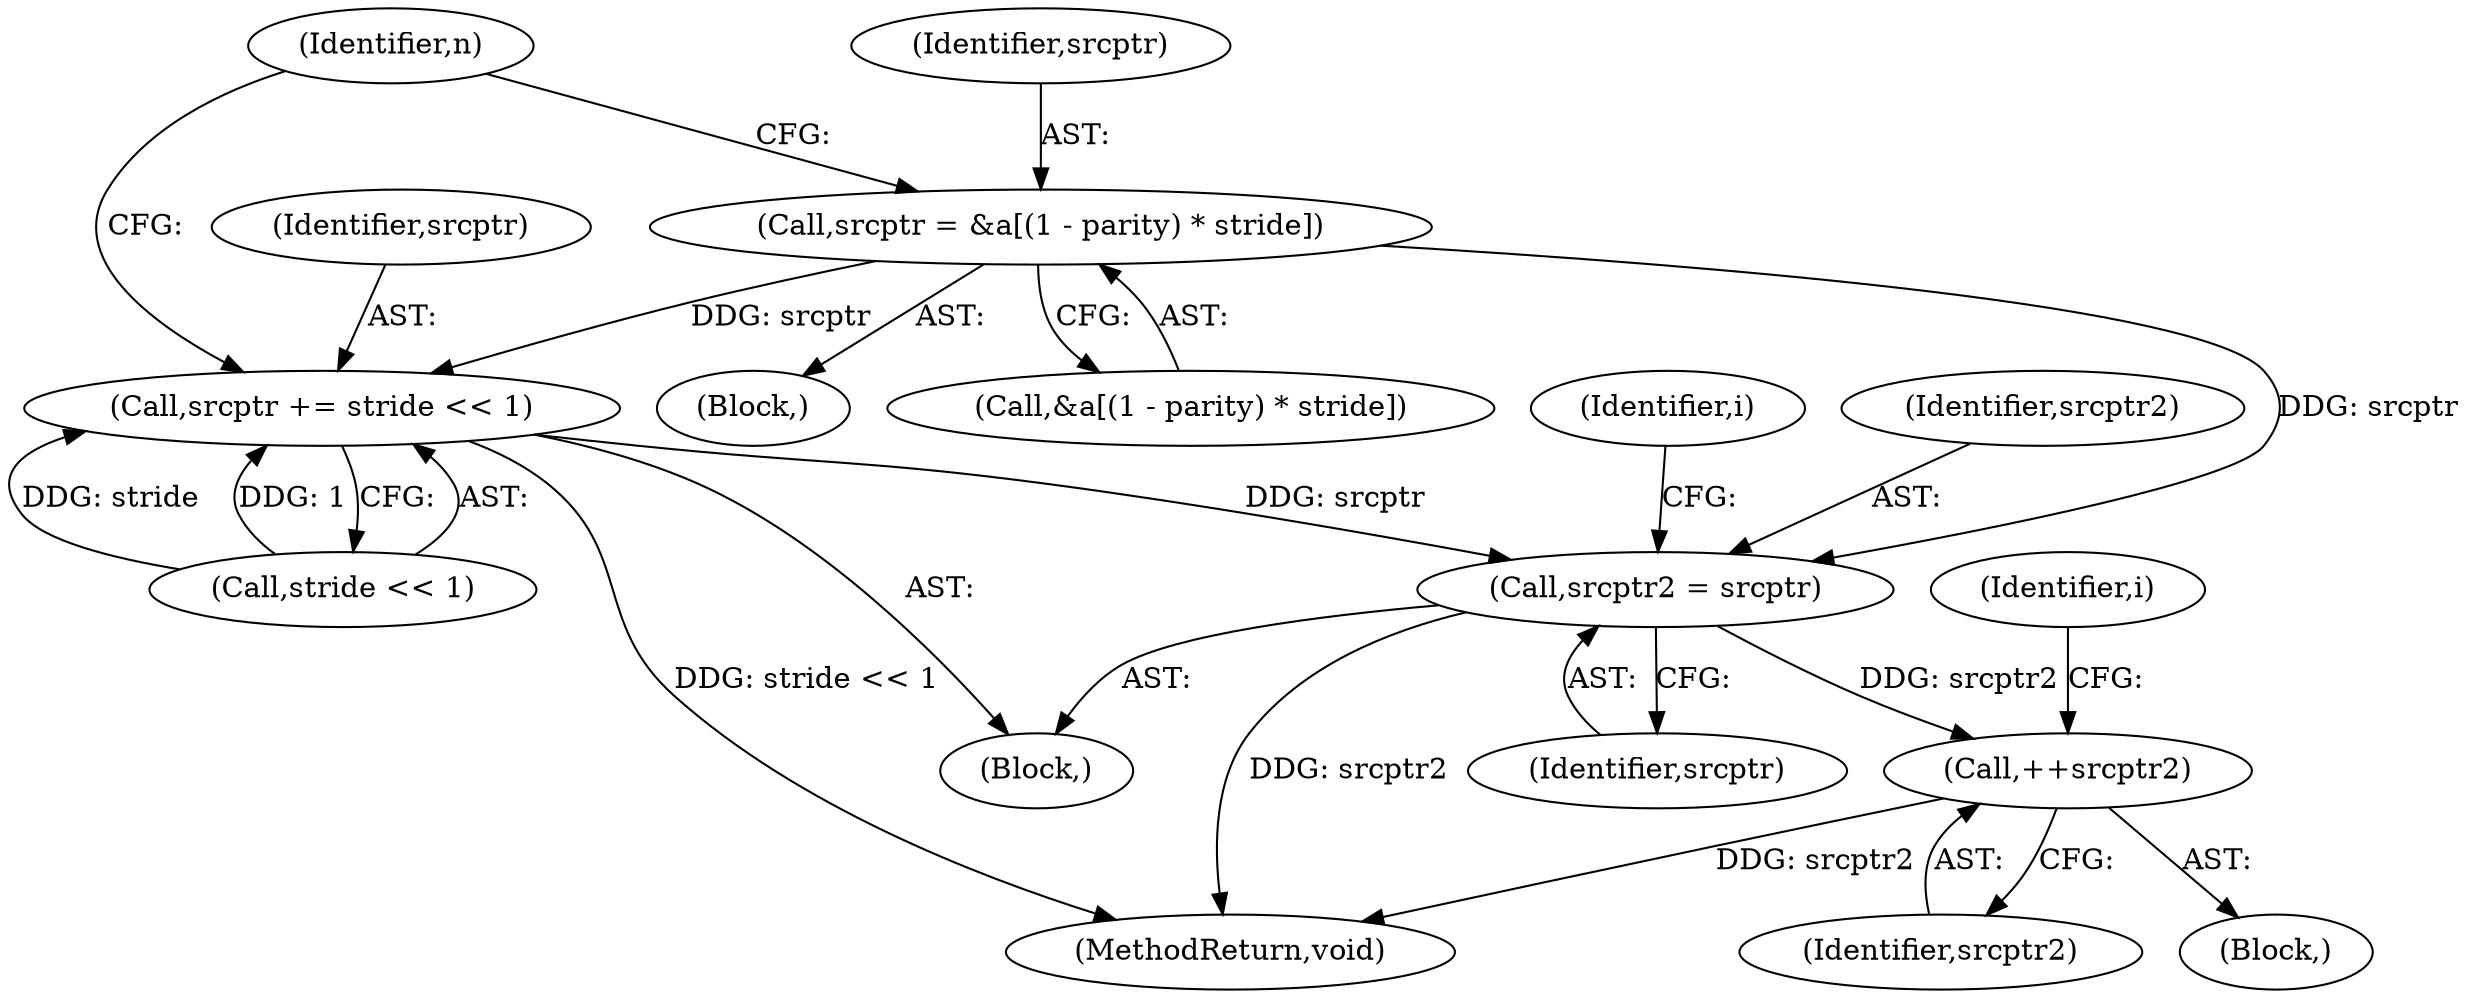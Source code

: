 digraph "0_jasper_4a59cfaf9ab3d48fca4a15c0d2674bf7138e3d1a_2@array" {
"1000172" [label="(Call,srcptr = &a[(1 - parity) * stride])"];
"1000191" [label="(Call,srcptr2 = srcptr)"];
"1000211" [label="(Call,++srcptr2)"];
"1000216" [label="(Call,srcptr += stride << 1)"];
"1000218" [label="(Call,stride << 1)"];
"1000185" [label="(Identifier,n)"];
"1000187" [label="(Block,)"];
"1000203" [label="(Block,)"];
"1000211" [label="(Call,++srcptr2)"];
"1000191" [label="(Call,srcptr2 = srcptr)"];
"1000196" [label="(Identifier,i)"];
"1000216" [label="(Call,srcptr += stride << 1)"];
"1000212" [label="(Identifier,srcptr2)"];
"1000192" [label="(Identifier,srcptr2)"];
"1000174" [label="(Call,&a[(1 - parity) * stride])"];
"1000202" [label="(Identifier,i)"];
"1000172" [label="(Call,srcptr = &a[(1 - parity) * stride])"];
"1000193" [label="(Identifier,srcptr)"];
"1000217" [label="(Identifier,srcptr)"];
"1000173" [label="(Identifier,srcptr)"];
"1000151" [label="(Block,)"];
"1000346" [label="(MethodReturn,void)"];
"1000172" -> "1000151"  [label="AST: "];
"1000172" -> "1000174"  [label="CFG: "];
"1000173" -> "1000172"  [label="AST: "];
"1000174" -> "1000172"  [label="AST: "];
"1000185" -> "1000172"  [label="CFG: "];
"1000172" -> "1000191"  [label="DDG: srcptr"];
"1000172" -> "1000216"  [label="DDG: srcptr"];
"1000191" -> "1000187"  [label="AST: "];
"1000191" -> "1000193"  [label="CFG: "];
"1000192" -> "1000191"  [label="AST: "];
"1000193" -> "1000191"  [label="AST: "];
"1000196" -> "1000191"  [label="CFG: "];
"1000191" -> "1000346"  [label="DDG: srcptr2"];
"1000216" -> "1000191"  [label="DDG: srcptr"];
"1000191" -> "1000211"  [label="DDG: srcptr2"];
"1000211" -> "1000203"  [label="AST: "];
"1000211" -> "1000212"  [label="CFG: "];
"1000212" -> "1000211"  [label="AST: "];
"1000202" -> "1000211"  [label="CFG: "];
"1000211" -> "1000346"  [label="DDG: srcptr2"];
"1000216" -> "1000187"  [label="AST: "];
"1000216" -> "1000218"  [label="CFG: "];
"1000217" -> "1000216"  [label="AST: "];
"1000218" -> "1000216"  [label="AST: "];
"1000185" -> "1000216"  [label="CFG: "];
"1000216" -> "1000346"  [label="DDG: stride << 1"];
"1000218" -> "1000216"  [label="DDG: stride"];
"1000218" -> "1000216"  [label="DDG: 1"];
}
